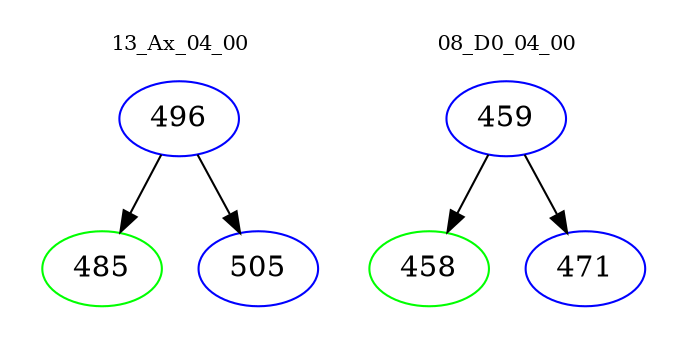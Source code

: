 digraph{
subgraph cluster_0 {
color = white
label = "13_Ax_04_00";
fontsize=10;
T0_496 [label="496", color="blue"]
T0_496 -> T0_485 [color="black"]
T0_485 [label="485", color="green"]
T0_496 -> T0_505 [color="black"]
T0_505 [label="505", color="blue"]
}
subgraph cluster_1 {
color = white
label = "08_D0_04_00";
fontsize=10;
T1_459 [label="459", color="blue"]
T1_459 -> T1_458 [color="black"]
T1_458 [label="458", color="green"]
T1_459 -> T1_471 [color="black"]
T1_471 [label="471", color="blue"]
}
}
